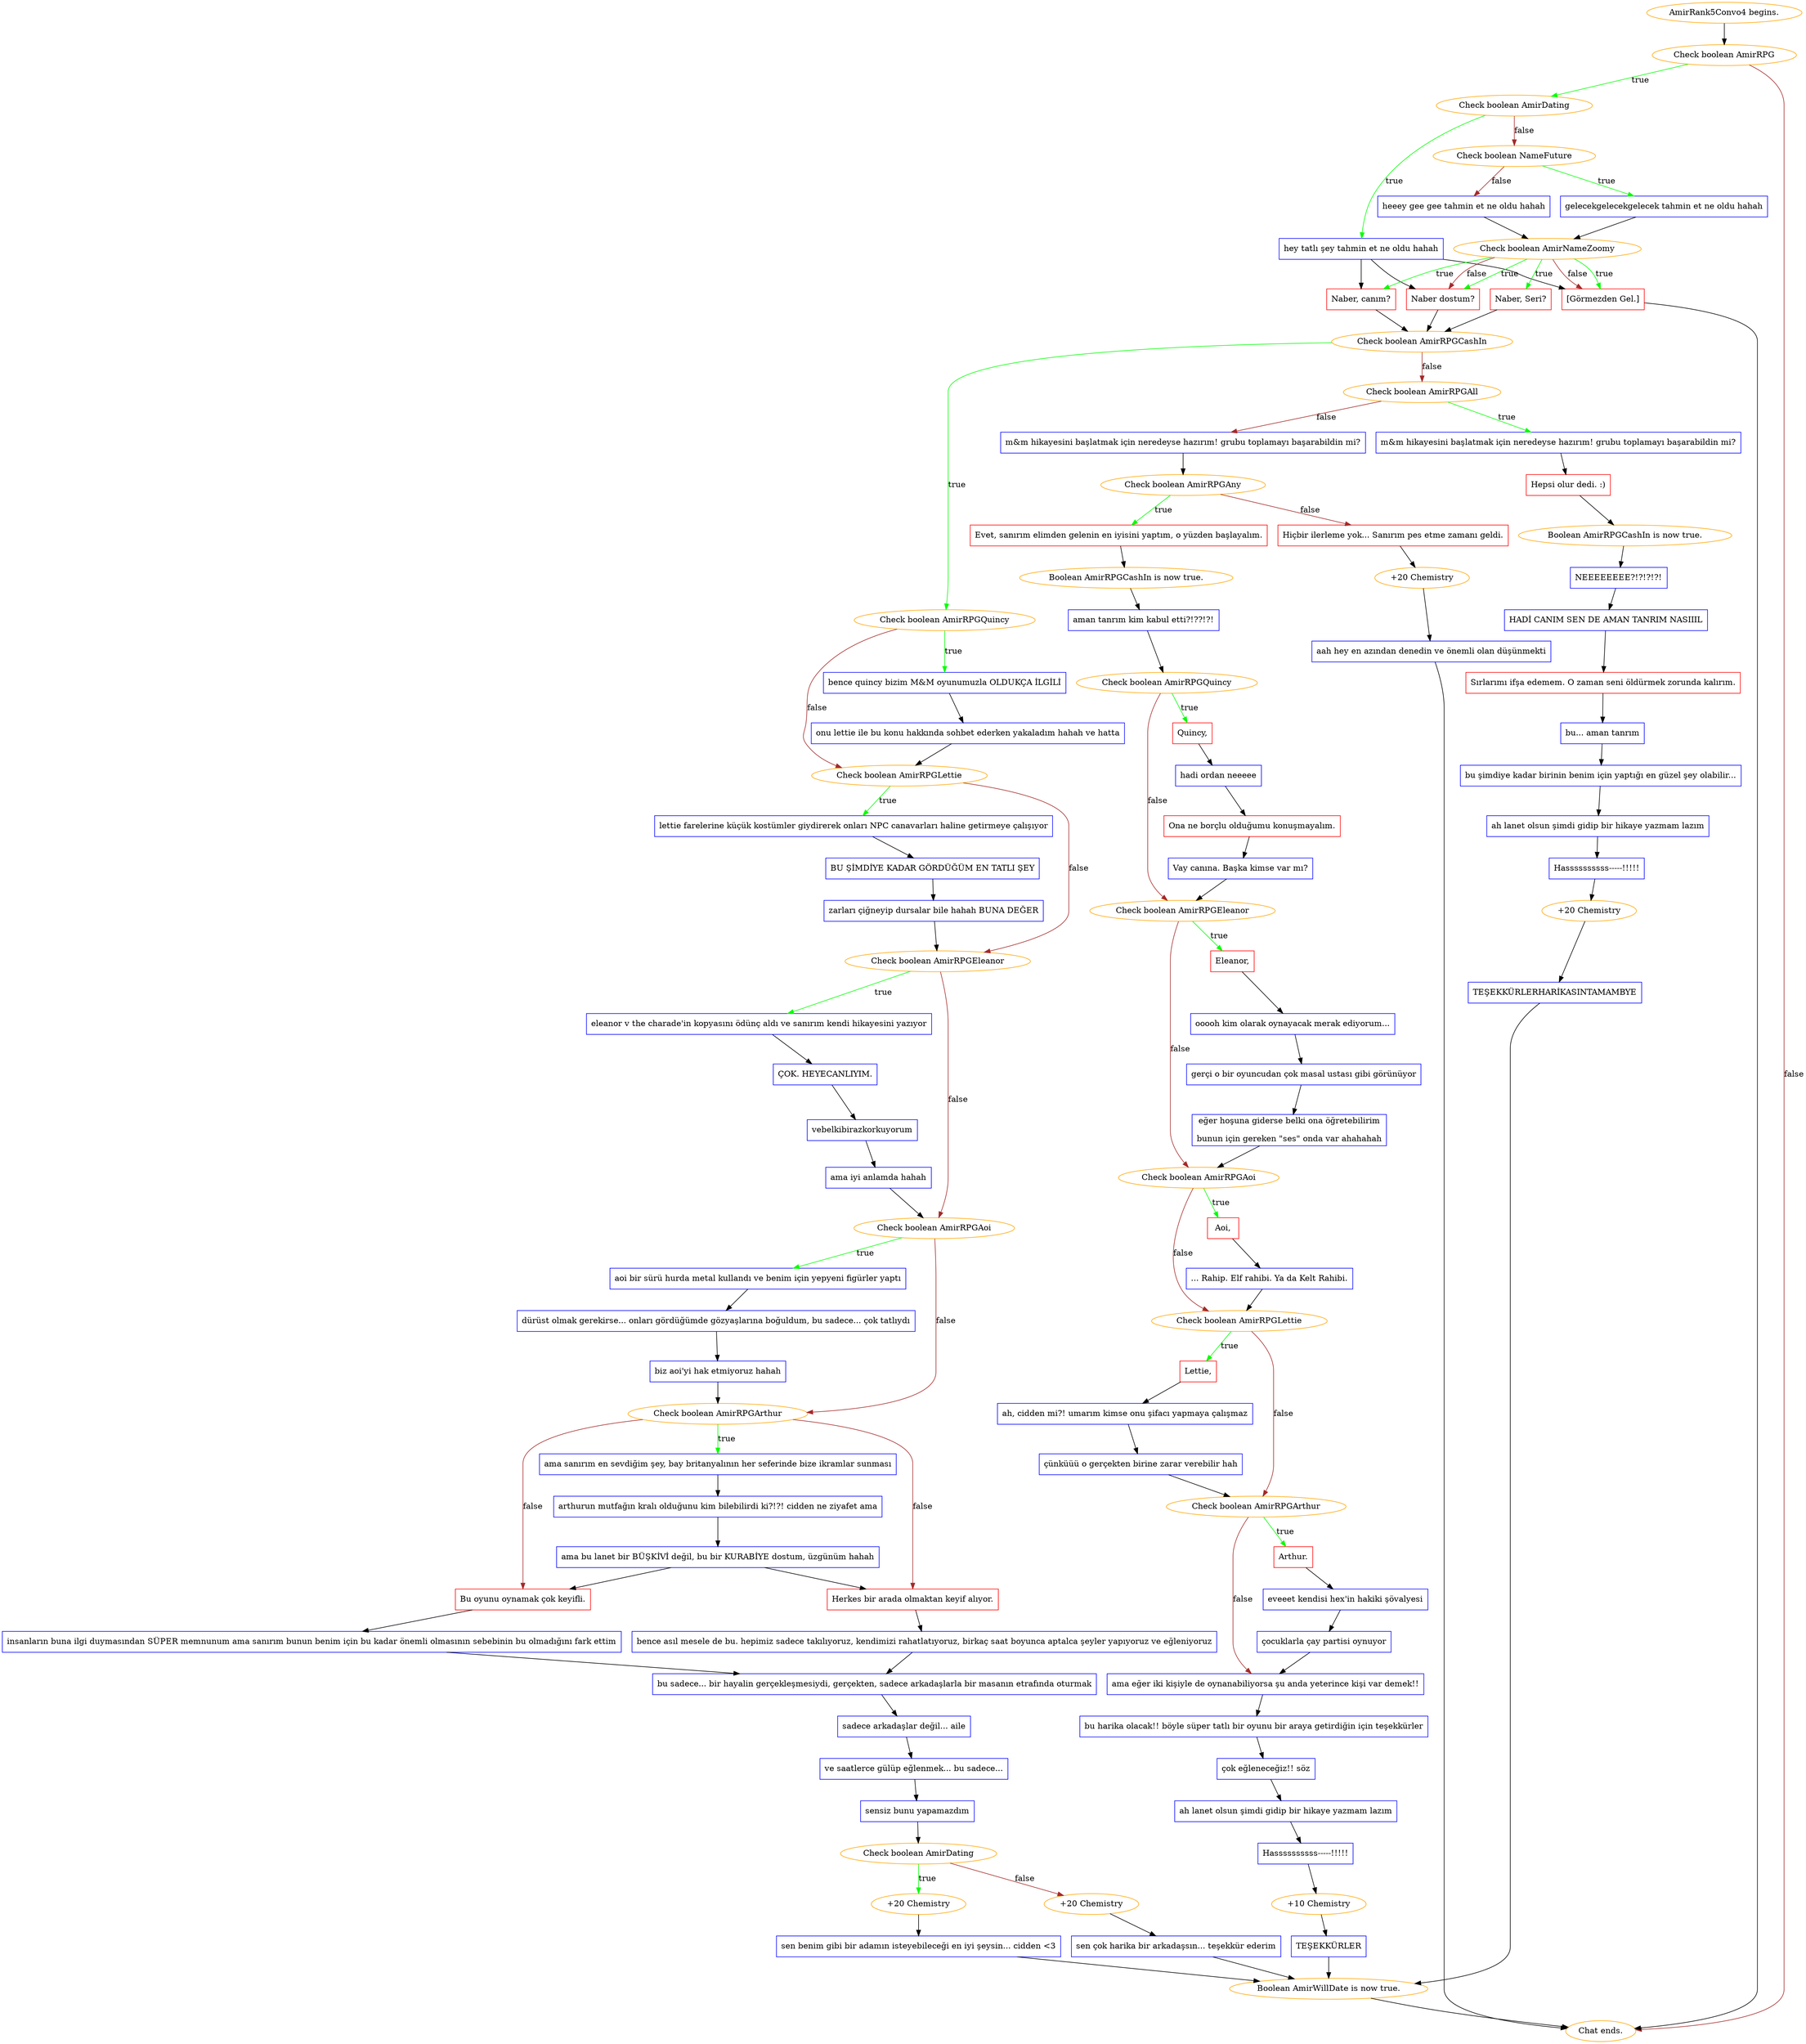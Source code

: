 digraph {
	"AmirRank5Convo4 begins." [color=orange];
		"AmirRank5Convo4 begins." -> j1873986939;
	j1873986939 [label="Check boolean AmirRPG",color=orange];
		j1873986939 -> j43191877 [label=true,color=green];
		j1873986939 -> "Chat ends." [label=false,color=brown];
	j43191877 [label="Check boolean AmirDating",color=orange];
		j43191877 -> j3963285176 [label=true,color=green];
		j43191877 -> j1671112374 [label=false,color=brown];
	"Chat ends." [color=orange];
	j3963285176 [label="hey tatlı şey tahmin et ne oldu hahah",shape=box,color=blue];
		j3963285176 -> j3322073285;
		j3963285176 -> j1858228338;
		j3963285176 -> j3025194680;
	j1671112374 [label="Check boolean NameFuture",color=orange];
		j1671112374 -> j2364512727 [label=true,color=green];
		j1671112374 -> j215745623 [label=false,color=brown];
	j3322073285 [label="Naber, canım?",shape=box,color=red];
		j3322073285 -> j2764744817;
	j1858228338 [label="Naber dostum?",shape=box,color=red];
		j1858228338 -> j2764744817;
	j3025194680 [label="[Görmezden Gel.]",shape=box,color=red];
		j3025194680 -> "Chat ends.";
	j2364512727 [label="gelecekgelecekgelecek tahmin et ne oldu hahah",shape=box,color=blue];
		j2364512727 -> j1659394248;
	j215745623 [label="heeey gee gee tahmin et ne oldu hahah",shape=box,color=blue];
		j215745623 -> j1659394248;
	j2764744817 [label="Check boolean AmirRPGCashIn",color=orange];
		j2764744817 -> j24204605 [label=true,color=green];
		j2764744817 -> j1067821991 [label=false,color=brown];
	j1659394248 [label="Check boolean AmirNameZoomy",color=orange];
		j1659394248 -> j3322073285 [label=true,color=green];
		j1659394248 -> j3433124993 [label=true,color=green];
		j1659394248 -> j1858228338 [label=true,color=green];
		j1659394248 -> j3025194680 [label=true,color=green];
		j1659394248 -> j1858228338 [label=false,color=brown];
		j1659394248 -> j3025194680 [label=false,color=brown];
	j24204605 [label="Check boolean AmirRPGQuincy",color=orange];
		j24204605 -> j3884942181 [label=true,color=green];
		j24204605 -> j3247779401 [label=false,color=brown];
	j1067821991 [label="Check boolean AmirRPGAll",color=orange];
		j1067821991 -> j1683031248 [label=true,color=green];
		j1067821991 -> j701840400 [label=false,color=brown];
	j3433124993 [label="Naber, Seri?",shape=box,color=red];
		j3433124993 -> j2764744817;
	j3884942181 [label="bence quincy bizim M&M oyunumuzla OLDUKÇA İLGİLİ",shape=box,color=blue];
		j3884942181 -> j3312452404;
	j3247779401 [label="Check boolean AmirRPGLettie",color=orange];
		j3247779401 -> j3649159181 [label=true,color=green];
		j3247779401 -> j3931330636 [label=false,color=brown];
	j1683031248 [label="m&m hikayesini başlatmak için neredeyse hazırım! grubu toplamayı başarabildin mi?",shape=box,color=blue];
		j1683031248 -> j1512626273;
	j701840400 [label="m&m hikayesini başlatmak için neredeyse hazırım! grubu toplamayı başarabildin mi?",shape=box,color=blue];
		j701840400 -> j1807647523;
	j3312452404 [label="onu lettie ile bu konu hakkında sohbet ederken yakaladım hahah ve hatta",shape=box,color=blue];
		j3312452404 -> j3247779401;
	j3649159181 [label="lettie farelerine küçük kostümler giydirerek onları NPC canavarları haline getirmeye çalışıyor",shape=box,color=blue];
		j3649159181 -> j1724012418;
	j3931330636 [label="Check boolean AmirRPGEleanor",color=orange];
		j3931330636 -> j3719493489 [label=true,color=green];
		j3931330636 -> j1934026461 [label=false,color=brown];
	j1512626273 [label="Hepsi olur dedi. :)",shape=box,color=red];
		j1512626273 -> j2920017571;
	j1807647523 [label="Check boolean AmirRPGAny",color=orange];
		j1807647523 -> j1292292179 [label=true,color=green];
		j1807647523 -> j468929315 [label=false,color=brown];
	j1724012418 [label="BU ŞİMDİYE KADAR GÖRDÜĞÜM EN TATLI ŞEY",shape=box,color=blue];
		j1724012418 -> j2197372585;
	j3719493489 [label="eleanor v the charade'in kopyasını ödünç aldı ve sanırım kendi hikayesini yazıyor",shape=box,color=blue];
		j3719493489 -> j2705683474;
	j1934026461 [label="Check boolean AmirRPGAoi",color=orange];
		j1934026461 -> j2143266051 [label=true,color=green];
		j1934026461 -> j2802485785 [label=false,color=brown];
	j2920017571 [label="Boolean AmirRPGCashIn is now true.",color=orange];
		j2920017571 -> j4112798282;
	j1292292179 [label="Evet, sanırım elimden gelenin en iyisini yaptım, o yüzden başlayalım.",shape=box,color=red];
		j1292292179 -> j795541779;
	j468929315 [label="Hiçbir ilerleme yok... Sanırım pes etme zamanı geldi.",shape=box,color=red];
		j468929315 -> j339137045;
	j2197372585 [label="zarları çiğneyip dursalar bile hahah BUNA DEĞER",shape=box,color=blue];
		j2197372585 -> j3931330636;
	j2705683474 [label="ÇOK. HEYECANLIYIM.",shape=box,color=blue];
		j2705683474 -> j2064251257;
	j2143266051 [label="aoi bir sürü hurda metal kullandı ve benim için yepyeni figürler yaptı",shape=box,color=blue];
		j2143266051 -> j1786911540;
	j2802485785 [label="Check boolean AmirRPGArthur",color=orange];
		j2802485785 -> j2848108063 [label=true,color=green];
		j2802485785 -> j345851525 [label=false,color=brown];
		j2802485785 -> j4154217254 [label=false,color=brown];
	j4112798282 [label="NEEEEEEEE?!?!?!?!",shape=box,color=blue];
		j4112798282 -> j612423016;
	j795541779 [label="Boolean AmirRPGCashIn is now true.",color=orange];
		j795541779 -> j881761198;
	j339137045 [label="+20 Chemistry",color=orange];
		j339137045 -> j924583322;
	j2064251257 [label="vebelkibirazkorkuyorum",shape=box,color=blue];
		j2064251257 -> j2936114593;
	j1786911540 [label="dürüst olmak gerekirse... onları gördüğümde gözyaşlarına boğuldum, bu sadece... çok tatlıydı",shape=box,color=blue];
		j1786911540 -> j2015257627;
	j2848108063 [label="ama sanırım en sevdiğim şey, bay britanyalının her seferinde bize ikramlar sunması",shape=box,color=blue];
		j2848108063 -> j2527843684;
	j345851525 [label="Bu oyunu oynamak çok keyifli.",shape=box,color=red];
		j345851525 -> j169240150;
	j4154217254 [label="Herkes bir arada olmaktan keyif alıyor.",shape=box,color=red];
		j4154217254 -> j2138271701;
	j612423016 [label="HADİ CANIM SEN DE AMAN TANRIM NASIIIL",shape=box,color=blue];
		j612423016 -> j1337461869;
	j881761198 [label="aman tanrım kim kabul etti?!??!?!",shape=box,color=blue];
		j881761198 -> j652497461;
	j924583322 [label="aah hey en azından denedin ve önemli olan düşünmekti",shape=box,color=blue];
		j924583322 -> "Chat ends.";
	j2936114593 [label="ama iyi anlamda hahah",shape=box,color=blue];
		j2936114593 -> j1934026461;
	j2015257627 [label="biz aoi'yi hak etmiyoruz hahah",shape=box,color=blue];
		j2015257627 -> j2802485785;
	j2527843684 [label="arthurun mutfağın kralı olduğunu kim bilebilirdi ki?!?! cidden ne ziyafet ama",shape=box,color=blue];
		j2527843684 -> j1564309824;
	j169240150 [label="insanların buna ilgi duymasından SÜPER memnunum ama sanırım bunun benim için bu kadar önemli olmasının sebebinin bu olmadığını fark ettim",shape=box,color=blue];
		j169240150 -> j3748075995;
	j2138271701 [label="bence asıl mesele de bu. hepimiz sadece takılıyoruz, kendimizi rahatlatıyoruz, birkaç saat boyunca aptalca şeyler yapıyoruz ve eğleniyoruz",shape=box,color=blue];
		j2138271701 -> j3748075995;
	j1337461869 [label="Sırlarımı ifşa edemem. O zaman seni öldürmek zorunda kalırım.",shape=box,color=red];
		j1337461869 -> j1150431803;
	j652497461 [label="Check boolean AmirRPGQuincy",color=orange];
		j652497461 -> j3665868434 [label=true,color=green];
		j652497461 -> j3007899053 [label=false,color=brown];
	j1564309824 [label="ama bu lanet bir BÜŞKİVİ değil, bu bir KURABİYE dostum, üzgünüm hahah",shape=box,color=blue];
		j1564309824 -> j345851525;
		j1564309824 -> j4154217254;
	j3748075995 [label="bu sadece... bir hayalin gerçekleşmesiydi, gerçekten, sadece arkadaşlarla bir masanın etrafında oturmak",shape=box,color=blue];
		j3748075995 -> j4020869528;
	j1150431803 [label="bu... aman tanrım",shape=box,color=blue];
		j1150431803 -> j481372164;
	j3665868434 [label="Quincy,",shape=box,color=red];
		j3665868434 -> j683414309;
	j3007899053 [label="Check boolean AmirRPGEleanor",color=orange];
		j3007899053 -> j1309325245 [label=true,color=green];
		j3007899053 -> j999572931 [label=false,color=brown];
	j4020869528 [label="sadece arkadaşlar değil... aile",shape=box,color=blue];
		j4020869528 -> j1750855923;
	j481372164 [label="bu şimdiye kadar birinin benim için yaptığı en güzel şey olabilir...",shape=box,color=blue];
		j481372164 -> j2922879823;
	j683414309 [label="hadi ordan neeeee",shape=box,color=blue];
		j683414309 -> j2358564678;
	j1309325245 [label="Eleanor,",shape=box,color=red];
		j1309325245 -> j2632529286;
	j999572931 [label="Check boolean AmirRPGAoi",color=orange];
		j999572931 -> j311831317 [label=true,color=green];
		j999572931 -> j3747410780 [label=false,color=brown];
	j1750855923 [label="ve saatlerce gülüp eğlenmek... bu sadece...",shape=box,color=blue];
		j1750855923 -> j737680510;
	j2922879823 [label="ah lanet olsun şimdi gidip bir hikaye yazmam lazım",shape=box,color=blue];
		j2922879823 -> j3631870359;
	j2358564678 [label="Ona ne borçlu olduğumu konuşmayalım.",shape=box,color=red];
		j2358564678 -> j3131990617;
	j2632529286 [label="ooooh kim olarak oynayacak merak ediyorum...",shape=box,color=blue];
		j2632529286 -> j2612176443;
	j311831317 [label="Aoi,",shape=box,color=red];
		j311831317 -> j3575748400;
	j3747410780 [label="Check boolean AmirRPGLettie",color=orange];
		j3747410780 -> j2904040245 [label=true,color=green];
		j3747410780 -> j2094063887 [label=false,color=brown];
	j737680510 [label="sensiz bunu yapamazdım",shape=box,color=blue];
		j737680510 -> j2285115828;
	j3631870359 [label="Hassssssssss-----!!!!!",shape=box,color=blue];
		j3631870359 -> j2567950741;
	j3131990617 [label="Vay canına. Başka kimse var mı?",shape=box,color=blue];
		j3131990617 -> j3007899053;
	j2612176443 [label="gerçi o bir oyuncudan çok masal ustası gibi görünüyor",shape=box,color=blue];
		j2612176443 -> j218116066;
	j3575748400 [label="... Rahip. Elf rahibi. Ya da Kelt Rahibi.",shape=box,color=blue];
		j3575748400 -> j3747410780;
	j2904040245 [label="Lettie,",shape=box,color=red];
		j2904040245 -> j1227158446;
	j2094063887 [label="Check boolean AmirRPGArthur",color=orange];
		j2094063887 -> j1318158757 [label=true,color=green];
		j2094063887 -> j2657971692 [label=false,color=brown];
	j2285115828 [label="Check boolean AmirDating",color=orange];
		j2285115828 -> j2147516391 [label=true,color=green];
		j2285115828 -> j74060020 [label=false,color=brown];
	j2567950741 [label="+20 Chemistry",color=orange];
		j2567950741 -> j1257509031;
	j218116066 [label="eğer hoşuna giderse belki ona öğretebilirim
bunun için gereken \"ses\" onda var ahahahah",shape=box,color=blue];
		j218116066 -> j999572931;
	j1227158446 [label="ah, cidden mi?! umarım kimse onu şifacı yapmaya çalışmaz",shape=box,color=blue];
		j1227158446 -> j2066268073;
	j1318158757 [label="Arthur.",shape=box,color=red];
		j1318158757 -> j2060260093;
	j2657971692 [label="ama eğer iki kişiyle de oynanabiliyorsa şu anda yeterince kişi var demek!!",shape=box,color=blue];
		j2657971692 -> j712296480;
	j2147516391 [label="+20 Chemistry",color=orange];
		j2147516391 -> j3707453437;
	j74060020 [label="+20 Chemistry",color=orange];
		j74060020 -> j1055982203;
	j1257509031 [label="TEŞEKKÜRLERHARİKASINTAMAMBYE",shape=box,color=blue];
		j1257509031 -> j1538486228;
	j2066268073 [label="çünküüü o gerçekten birine zarar verebilir hah",shape=box,color=blue];
		j2066268073 -> j2094063887;
	j2060260093 [label="eveeet kendisi hex'in hakiki şövalyesi",shape=box,color=blue];
		j2060260093 -> j2759900361;
	j712296480 [label="bu harika olacak!! böyle süper tatlı bir oyunu bir araya getirdiğin için teşekkürler",shape=box,color=blue];
		j712296480 -> j2861113542;
	j3707453437 [label="sen benim gibi bir adamın isteyebileceği en iyi şeysin... cidden <3",shape=box,color=blue];
		j3707453437 -> j1538486228;
	j1055982203 [label="sen çok harika bir arkadaşsın... teşekkür ederim",shape=box,color=blue];
		j1055982203 -> j1538486228;
	j1538486228 [label="Boolean AmirWillDate is now true.",color=orange];
		j1538486228 -> "Chat ends.";
	j2759900361 [label="çocuklarla çay partisi oynuyor",shape=box,color=blue];
		j2759900361 -> j2657971692;
	j2861113542 [label="çok eğleneceğiz!! söz",shape=box,color=blue];
		j2861113542 -> j348136819;
	j348136819 [label="ah lanet olsun şimdi gidip bir hikaye yazmam lazım",shape=box,color=blue];
		j348136819 -> j3768150055;
	j3768150055 [label="Hassssssssss-----!!!!!",shape=box,color=blue];
		j3768150055 -> j1010162055;
	j1010162055 [label="+10 Chemistry",color=orange];
		j1010162055 -> j459626796;
	j459626796 [label="TEŞEKKÜRLER",shape=box,color=blue];
		j459626796 -> j1538486228;
}